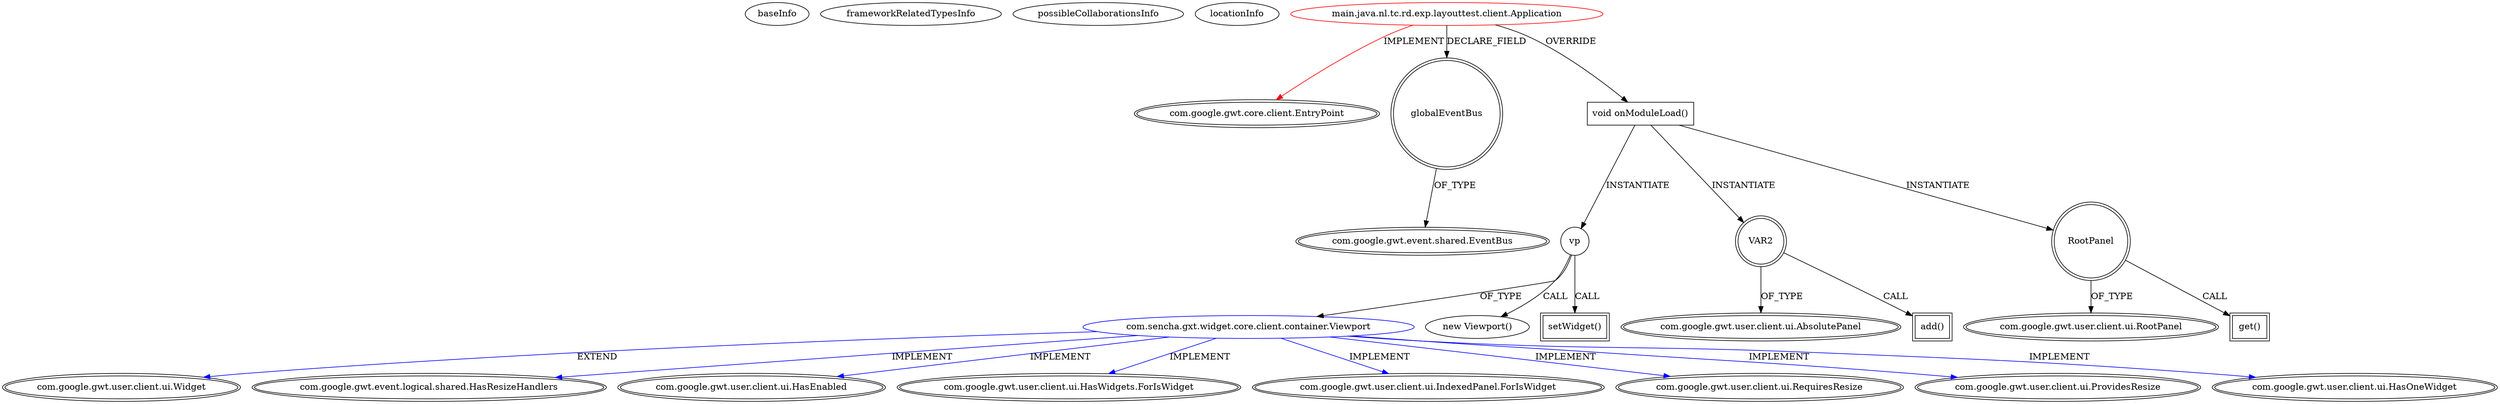 digraph {
baseInfo[graphId=4335,category="extension_graph",isAnonymous=false,possibleRelation=true]
frameworkRelatedTypesInfo[0="com.google.gwt.core.client.EntryPoint"]
possibleCollaborationsInfo[0="4335~OVERRIDING_METHOD_DECLARATION-INSTANTIATION-~com.google.gwt.core.client.EntryPoint ~com.google.gwt.user.client.ui.Widget com.google.gwt.event.logical.shared.HasResizeHandlers com.google.gwt.user.client.ui.HasEnabled com.google.gwt.user.client.ui.HasWidgets.ForIsWidget com.google.gwt.user.client.ui.IndexedPanel.ForIsWidget com.google.gwt.user.client.ui.RequiresResize com.google.gwt.user.client.ui.ProvidesResize com.google.gwt.user.client.ui.HasOneWidget ~false~false"]
locationInfo[projectName="rdomingonl-layoutTest",filePath="/rdomingonl-layoutTest/layoutTest-master/src/main/java/nl/tc/rd/exp/layouttest/client/Application.java",contextSignature="Application",graphId="4335"]
0[label="main.java.nl.tc.rd.exp.layouttest.client.Application",vertexType="ROOT_CLIENT_CLASS_DECLARATION",isFrameworkType=false,color=red]
1[label="com.google.gwt.core.client.EntryPoint",vertexType="FRAMEWORK_INTERFACE_TYPE",isFrameworkType=true,peripheries=2]
2[label="globalEventBus",vertexType="FIELD_DECLARATION",isFrameworkType=true,peripheries=2,shape=circle]
3[label="com.google.gwt.event.shared.EventBus",vertexType="FRAMEWORK_CLASS_TYPE",isFrameworkType=true,peripheries=2]
4[label="void onModuleLoad()",vertexType="OVERRIDING_METHOD_DECLARATION",isFrameworkType=false,shape=box]
6[label="vp",vertexType="VARIABLE_EXPRESION",isFrameworkType=false,shape=circle]
7[label="com.sencha.gxt.widget.core.client.container.Viewport",vertexType="REFERENCE_CLIENT_CLASS_DECLARATION",isFrameworkType=false,color=blue]
8[label="com.google.gwt.user.client.ui.Widget",vertexType="FRAMEWORK_CLASS_TYPE",isFrameworkType=true,peripheries=2]
9[label="com.google.gwt.event.logical.shared.HasResizeHandlers",vertexType="FRAMEWORK_INTERFACE_TYPE",isFrameworkType=true,peripheries=2]
10[label="com.google.gwt.user.client.ui.HasEnabled",vertexType="FRAMEWORK_INTERFACE_TYPE",isFrameworkType=true,peripheries=2]
11[label="com.google.gwt.user.client.ui.HasWidgets.ForIsWidget",vertexType="FRAMEWORK_INTERFACE_TYPE",isFrameworkType=true,peripheries=2]
12[label="com.google.gwt.user.client.ui.IndexedPanel.ForIsWidget",vertexType="FRAMEWORK_INTERFACE_TYPE",isFrameworkType=true,peripheries=2]
13[label="com.google.gwt.user.client.ui.RequiresResize",vertexType="FRAMEWORK_INTERFACE_TYPE",isFrameworkType=true,peripheries=2]
14[label="com.google.gwt.user.client.ui.ProvidesResize",vertexType="FRAMEWORK_INTERFACE_TYPE",isFrameworkType=true,peripheries=2]
15[label="com.google.gwt.user.client.ui.HasOneWidget",vertexType="FRAMEWORK_INTERFACE_TYPE",isFrameworkType=true,peripheries=2]
5[label="new Viewport()",vertexType="CONSTRUCTOR_CALL",isFrameworkType=false]
17[label="setWidget()",vertexType="INSIDE_CALL",isFrameworkType=true,peripheries=2,shape=box]
18[label="VAR2",vertexType="VARIABLE_EXPRESION",isFrameworkType=true,peripheries=2,shape=circle]
20[label="com.google.gwt.user.client.ui.AbsolutePanel",vertexType="FRAMEWORK_CLASS_TYPE",isFrameworkType=true,peripheries=2]
19[label="add()",vertexType="INSIDE_CALL",isFrameworkType=true,peripheries=2,shape=box]
21[label="RootPanel",vertexType="VARIABLE_EXPRESION",isFrameworkType=true,peripheries=2,shape=circle]
23[label="com.google.gwt.user.client.ui.RootPanel",vertexType="FRAMEWORK_CLASS_TYPE",isFrameworkType=true,peripheries=2]
22[label="get()",vertexType="INSIDE_CALL",isFrameworkType=true,peripheries=2,shape=box]
0->1[label="IMPLEMENT",color=red]
0->2[label="DECLARE_FIELD"]
2->3[label="OF_TYPE"]
0->4[label="OVERRIDE"]
4->6[label="INSTANTIATE"]
7->8[label="EXTEND",color=blue]
7->9[label="IMPLEMENT",color=blue]
7->10[label="IMPLEMENT",color=blue]
7->11[label="IMPLEMENT",color=blue]
7->12[label="IMPLEMENT",color=blue]
7->13[label="IMPLEMENT",color=blue]
7->14[label="IMPLEMENT",color=blue]
7->15[label="IMPLEMENT",color=blue]
6->7[label="OF_TYPE"]
6->5[label="CALL"]
6->17[label="CALL"]
4->18[label="INSTANTIATE"]
18->20[label="OF_TYPE"]
18->19[label="CALL"]
4->21[label="INSTANTIATE"]
21->23[label="OF_TYPE"]
21->22[label="CALL"]
}
